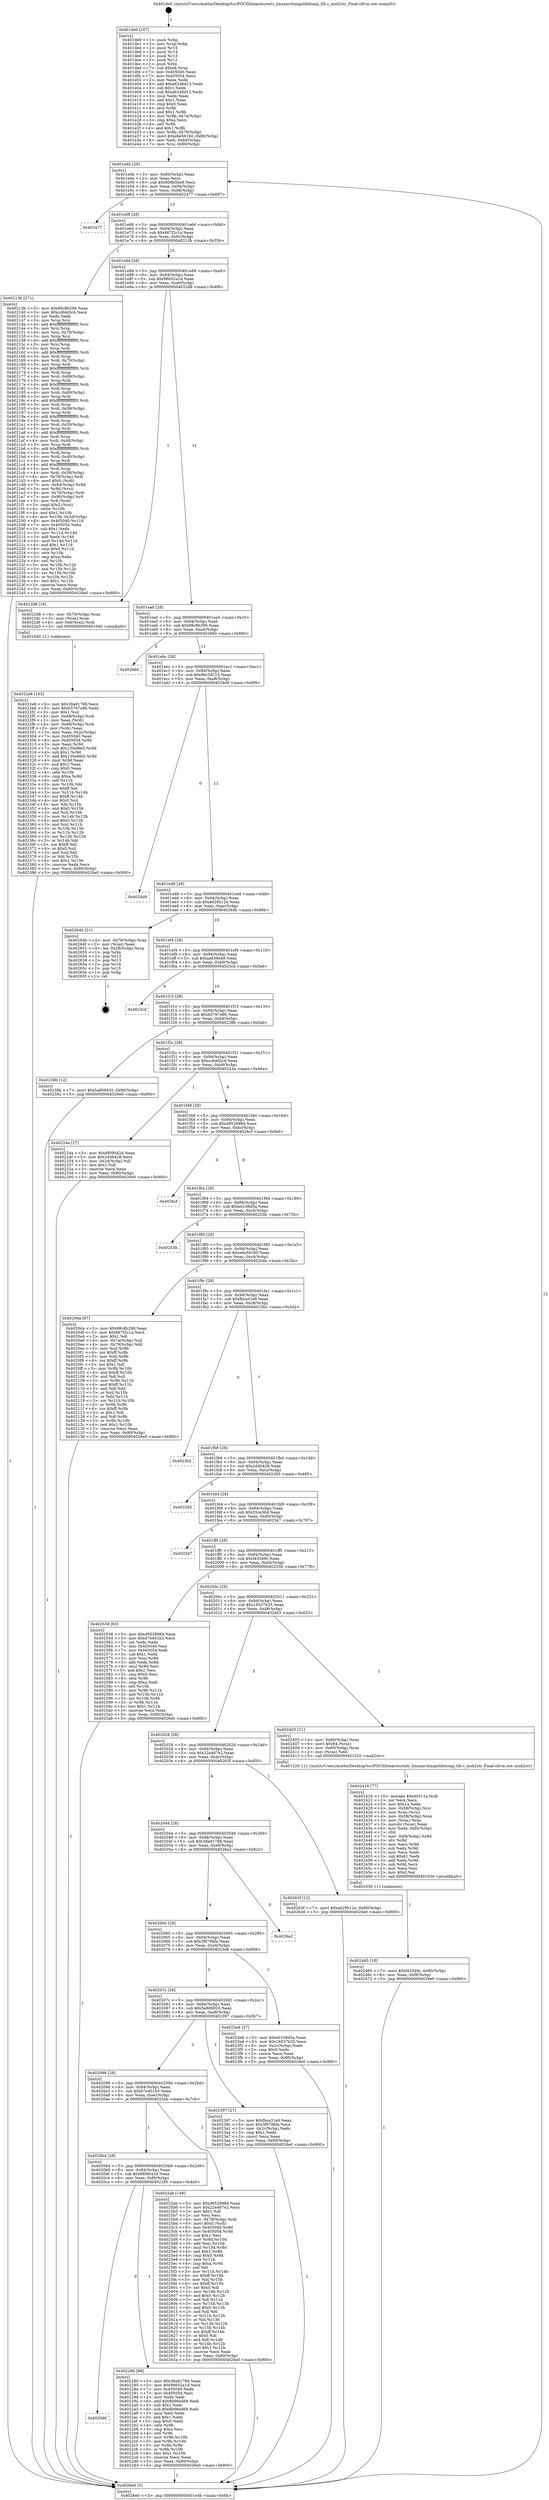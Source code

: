 digraph "0x401de0" {
  label = "0x401de0 (/mnt/c/Users/mathe/Desktop/tcc/POCII/binaries/extr_linuxarchmipslibdump_tlb.c_msk2str_Final-ollvm.out::main(0))"
  labelloc = "t"
  node[shape=record]

  Entry [label="",width=0.3,height=0.3,shape=circle,fillcolor=black,style=filled]
  "0x401e4b" [label="{
     0x401e4b [29]\l
     | [instrs]\l
     &nbsp;&nbsp;0x401e4b \<+3\>: mov -0x80(%rbp),%eax\l
     &nbsp;&nbsp;0x401e4e \<+2\>: mov %eax,%ecx\l
     &nbsp;&nbsp;0x401e50 \<+6\>: sub $0x808b5be9,%ecx\l
     &nbsp;&nbsp;0x401e56 \<+6\>: mov %eax,-0x94(%rbp)\l
     &nbsp;&nbsp;0x401e5c \<+6\>: mov %ecx,-0x98(%rbp)\l
     &nbsp;&nbsp;0x401e62 \<+6\>: je 0000000000402477 \<main+0x697\>\l
  }"]
  "0x402477" [label="{
     0x402477\l
  }", style=dashed]
  "0x401e68" [label="{
     0x401e68 [28]\l
     | [instrs]\l
     &nbsp;&nbsp;0x401e68 \<+5\>: jmp 0000000000401e6d \<main+0x8d\>\l
     &nbsp;&nbsp;0x401e6d \<+6\>: mov -0x94(%rbp),%eax\l
     &nbsp;&nbsp;0x401e73 \<+5\>: sub $0x867f2c1a,%eax\l
     &nbsp;&nbsp;0x401e78 \<+6\>: mov %eax,-0x9c(%rbp)\l
     &nbsp;&nbsp;0x401e7e \<+6\>: je 000000000040213b \<main+0x35b\>\l
  }"]
  Exit [label="",width=0.3,height=0.3,shape=circle,fillcolor=black,style=filled,peripheries=2]
  "0x40213b" [label="{
     0x40213b [271]\l
     | [instrs]\l
     &nbsp;&nbsp;0x40213b \<+5\>: mov $0x98c8b299,%eax\l
     &nbsp;&nbsp;0x402140 \<+5\>: mov $0xcc6dd5c4,%ecx\l
     &nbsp;&nbsp;0x402145 \<+2\>: xor %edx,%edx\l
     &nbsp;&nbsp;0x402147 \<+3\>: mov %rsp,%rsi\l
     &nbsp;&nbsp;0x40214a \<+4\>: add $0xfffffffffffffff0,%rsi\l
     &nbsp;&nbsp;0x40214e \<+3\>: mov %rsi,%rsp\l
     &nbsp;&nbsp;0x402151 \<+4\>: mov %rsi,-0x78(%rbp)\l
     &nbsp;&nbsp;0x402155 \<+3\>: mov %rsp,%rsi\l
     &nbsp;&nbsp;0x402158 \<+4\>: add $0xfffffffffffffff0,%rsi\l
     &nbsp;&nbsp;0x40215c \<+3\>: mov %rsi,%rsp\l
     &nbsp;&nbsp;0x40215f \<+3\>: mov %rsp,%rdi\l
     &nbsp;&nbsp;0x402162 \<+4\>: add $0xfffffffffffffff0,%rdi\l
     &nbsp;&nbsp;0x402166 \<+3\>: mov %rdi,%rsp\l
     &nbsp;&nbsp;0x402169 \<+4\>: mov %rdi,-0x70(%rbp)\l
     &nbsp;&nbsp;0x40216d \<+3\>: mov %rsp,%rdi\l
     &nbsp;&nbsp;0x402170 \<+4\>: add $0xfffffffffffffff0,%rdi\l
     &nbsp;&nbsp;0x402174 \<+3\>: mov %rdi,%rsp\l
     &nbsp;&nbsp;0x402177 \<+4\>: mov %rdi,-0x68(%rbp)\l
     &nbsp;&nbsp;0x40217b \<+3\>: mov %rsp,%rdi\l
     &nbsp;&nbsp;0x40217e \<+4\>: add $0xfffffffffffffff0,%rdi\l
     &nbsp;&nbsp;0x402182 \<+3\>: mov %rdi,%rsp\l
     &nbsp;&nbsp;0x402185 \<+4\>: mov %rdi,-0x60(%rbp)\l
     &nbsp;&nbsp;0x402189 \<+3\>: mov %rsp,%rdi\l
     &nbsp;&nbsp;0x40218c \<+4\>: add $0xfffffffffffffff0,%rdi\l
     &nbsp;&nbsp;0x402190 \<+3\>: mov %rdi,%rsp\l
     &nbsp;&nbsp;0x402193 \<+4\>: mov %rdi,-0x58(%rbp)\l
     &nbsp;&nbsp;0x402197 \<+3\>: mov %rsp,%rdi\l
     &nbsp;&nbsp;0x40219a \<+4\>: add $0xfffffffffffffff0,%rdi\l
     &nbsp;&nbsp;0x40219e \<+3\>: mov %rdi,%rsp\l
     &nbsp;&nbsp;0x4021a1 \<+4\>: mov %rdi,-0x50(%rbp)\l
     &nbsp;&nbsp;0x4021a5 \<+3\>: mov %rsp,%rdi\l
     &nbsp;&nbsp;0x4021a8 \<+4\>: add $0xfffffffffffffff0,%rdi\l
     &nbsp;&nbsp;0x4021ac \<+3\>: mov %rdi,%rsp\l
     &nbsp;&nbsp;0x4021af \<+4\>: mov %rdi,-0x48(%rbp)\l
     &nbsp;&nbsp;0x4021b3 \<+3\>: mov %rsp,%rdi\l
     &nbsp;&nbsp;0x4021b6 \<+4\>: add $0xfffffffffffffff0,%rdi\l
     &nbsp;&nbsp;0x4021ba \<+3\>: mov %rdi,%rsp\l
     &nbsp;&nbsp;0x4021bd \<+4\>: mov %rdi,-0x40(%rbp)\l
     &nbsp;&nbsp;0x4021c1 \<+3\>: mov %rsp,%rdi\l
     &nbsp;&nbsp;0x4021c4 \<+4\>: add $0xfffffffffffffff0,%rdi\l
     &nbsp;&nbsp;0x4021c8 \<+3\>: mov %rdi,%rsp\l
     &nbsp;&nbsp;0x4021cb \<+4\>: mov %rdi,-0x38(%rbp)\l
     &nbsp;&nbsp;0x4021cf \<+4\>: mov -0x78(%rbp),%rdi\l
     &nbsp;&nbsp;0x4021d3 \<+6\>: movl $0x0,(%rdi)\l
     &nbsp;&nbsp;0x4021d9 \<+7\>: mov -0x84(%rbp),%r8d\l
     &nbsp;&nbsp;0x4021e0 \<+3\>: mov %r8d,(%rsi)\l
     &nbsp;&nbsp;0x4021e3 \<+4\>: mov -0x70(%rbp),%rdi\l
     &nbsp;&nbsp;0x4021e7 \<+7\>: mov -0x90(%rbp),%r9\l
     &nbsp;&nbsp;0x4021ee \<+3\>: mov %r9,(%rdi)\l
     &nbsp;&nbsp;0x4021f1 \<+3\>: cmpl $0x2,(%rsi)\l
     &nbsp;&nbsp;0x4021f4 \<+4\>: setne %r10b\l
     &nbsp;&nbsp;0x4021f8 \<+4\>: and $0x1,%r10b\l
     &nbsp;&nbsp;0x4021fc \<+4\>: mov %r10b,-0x2d(%rbp)\l
     &nbsp;&nbsp;0x402200 \<+8\>: mov 0x405040,%r11d\l
     &nbsp;&nbsp;0x402208 \<+7\>: mov 0x405054,%ebx\l
     &nbsp;&nbsp;0x40220f \<+3\>: sub $0x1,%edx\l
     &nbsp;&nbsp;0x402212 \<+3\>: mov %r11d,%r14d\l
     &nbsp;&nbsp;0x402215 \<+3\>: add %edx,%r14d\l
     &nbsp;&nbsp;0x402218 \<+4\>: imul %r14d,%r11d\l
     &nbsp;&nbsp;0x40221c \<+4\>: and $0x1,%r11d\l
     &nbsp;&nbsp;0x402220 \<+4\>: cmp $0x0,%r11d\l
     &nbsp;&nbsp;0x402224 \<+4\>: sete %r10b\l
     &nbsp;&nbsp;0x402228 \<+3\>: cmp $0xa,%ebx\l
     &nbsp;&nbsp;0x40222b \<+4\>: setl %r15b\l
     &nbsp;&nbsp;0x40222f \<+3\>: mov %r10b,%r12b\l
     &nbsp;&nbsp;0x402232 \<+3\>: and %r15b,%r12b\l
     &nbsp;&nbsp;0x402235 \<+3\>: xor %r15b,%r10b\l
     &nbsp;&nbsp;0x402238 \<+3\>: or %r10b,%r12b\l
     &nbsp;&nbsp;0x40223b \<+4\>: test $0x1,%r12b\l
     &nbsp;&nbsp;0x40223f \<+3\>: cmovne %ecx,%eax\l
     &nbsp;&nbsp;0x402242 \<+3\>: mov %eax,-0x80(%rbp)\l
     &nbsp;&nbsp;0x402245 \<+5\>: jmp 00000000004026e0 \<main+0x900\>\l
  }"]
  "0x401e84" [label="{
     0x401e84 [28]\l
     | [instrs]\l
     &nbsp;&nbsp;0x401e84 \<+5\>: jmp 0000000000401e89 \<main+0xa9\>\l
     &nbsp;&nbsp;0x401e89 \<+6\>: mov -0x94(%rbp),%eax\l
     &nbsp;&nbsp;0x401e8f \<+5\>: sub $0x96652a1d,%eax\l
     &nbsp;&nbsp;0x401e94 \<+6\>: mov %eax,-0xa0(%rbp)\l
     &nbsp;&nbsp;0x401e9a \<+6\>: je 00000000004022d8 \<main+0x4f8\>\l
  }"]
  "0x402465" [label="{
     0x402465 [18]\l
     | [instrs]\l
     &nbsp;&nbsp;0x402465 \<+7\>: movl $0xf43349c,-0x80(%rbp)\l
     &nbsp;&nbsp;0x40246c \<+6\>: mov %eax,-0xf8(%rbp)\l
     &nbsp;&nbsp;0x402472 \<+5\>: jmp 00000000004026e0 \<main+0x900\>\l
  }"]
  "0x4022d8" [label="{
     0x4022d8 [16]\l
     | [instrs]\l
     &nbsp;&nbsp;0x4022d8 \<+4\>: mov -0x70(%rbp),%rax\l
     &nbsp;&nbsp;0x4022dc \<+3\>: mov (%rax),%rax\l
     &nbsp;&nbsp;0x4022df \<+4\>: mov 0x8(%rax),%rdi\l
     &nbsp;&nbsp;0x4022e3 \<+5\>: call 0000000000401040 \<atoi@plt\>\l
     | [calls]\l
     &nbsp;&nbsp;0x401040 \{1\} (unknown)\l
  }"]
  "0x401ea0" [label="{
     0x401ea0 [28]\l
     | [instrs]\l
     &nbsp;&nbsp;0x401ea0 \<+5\>: jmp 0000000000401ea5 \<main+0xc5\>\l
     &nbsp;&nbsp;0x401ea5 \<+6\>: mov -0x94(%rbp),%eax\l
     &nbsp;&nbsp;0x401eab \<+5\>: sub $0x98c8b299,%eax\l
     &nbsp;&nbsp;0x401eb0 \<+6\>: mov %eax,-0xa4(%rbp)\l
     &nbsp;&nbsp;0x401eb6 \<+6\>: je 0000000000402660 \<main+0x880\>\l
  }"]
  "0x402418" [label="{
     0x402418 [77]\l
     | [instrs]\l
     &nbsp;&nbsp;0x402418 \<+10\>: movabs $0x40311a,%rdi\l
     &nbsp;&nbsp;0x402422 \<+2\>: xor %ecx,%ecx\l
     &nbsp;&nbsp;0x402424 \<+5\>: mov $0x1a,%edx\l
     &nbsp;&nbsp;0x402429 \<+4\>: mov -0x58(%rbp),%rsi\l
     &nbsp;&nbsp;0x40242d \<+3\>: mov %rax,(%rsi)\l
     &nbsp;&nbsp;0x402430 \<+4\>: mov -0x58(%rbp),%rax\l
     &nbsp;&nbsp;0x402434 \<+3\>: mov (%rax),%rax\l
     &nbsp;&nbsp;0x402437 \<+3\>: movsbl (%rax),%eax\l
     &nbsp;&nbsp;0x40243a \<+6\>: mov %edx,-0xf4(%rbp)\l
     &nbsp;&nbsp;0x402440 \<+1\>: cltd\l
     &nbsp;&nbsp;0x402441 \<+7\>: mov -0xf4(%rbp),%r8d\l
     &nbsp;&nbsp;0x402448 \<+3\>: idiv %r8d\l
     &nbsp;&nbsp;0x40244b \<+3\>: mov %ecx,%r9d\l
     &nbsp;&nbsp;0x40244e \<+3\>: sub %edx,%r9d\l
     &nbsp;&nbsp;0x402451 \<+2\>: mov %ecx,%edx\l
     &nbsp;&nbsp;0x402453 \<+3\>: sub $0x61,%edx\l
     &nbsp;&nbsp;0x402456 \<+3\>: add %edx,%r9d\l
     &nbsp;&nbsp;0x402459 \<+3\>: sub %r9d,%ecx\l
     &nbsp;&nbsp;0x40245c \<+2\>: mov %ecx,%esi\l
     &nbsp;&nbsp;0x40245e \<+2\>: mov $0x0,%al\l
     &nbsp;&nbsp;0x402460 \<+5\>: call 0000000000401030 \<printf@plt\>\l
     | [calls]\l
     &nbsp;&nbsp;0x401030 \{1\} (unknown)\l
  }"]
  "0x402660" [label="{
     0x402660\l
  }", style=dashed]
  "0x401ebc" [label="{
     0x401ebc [28]\l
     | [instrs]\l
     &nbsp;&nbsp;0x401ebc \<+5\>: jmp 0000000000401ec1 \<main+0xe1\>\l
     &nbsp;&nbsp;0x401ec1 \<+6\>: mov -0x94(%rbp),%eax\l
     &nbsp;&nbsp;0x401ec7 \<+5\>: sub $0x9bc59215,%eax\l
     &nbsp;&nbsp;0x401ecc \<+6\>: mov %eax,-0xa8(%rbp)\l
     &nbsp;&nbsp;0x401ed2 \<+6\>: je 00000000004024d9 \<main+0x6f9\>\l
  }"]
  "0x4022e8" [label="{
     0x4022e8 [163]\l
     | [instrs]\l
     &nbsp;&nbsp;0x4022e8 \<+5\>: mov $0x38a91788,%ecx\l
     &nbsp;&nbsp;0x4022ed \<+5\>: mov $0xb5767e86,%edx\l
     &nbsp;&nbsp;0x4022f2 \<+3\>: mov $0x1,%sil\l
     &nbsp;&nbsp;0x4022f5 \<+4\>: mov -0x68(%rbp),%rdi\l
     &nbsp;&nbsp;0x4022f9 \<+2\>: mov %eax,(%rdi)\l
     &nbsp;&nbsp;0x4022fb \<+4\>: mov -0x68(%rbp),%rdi\l
     &nbsp;&nbsp;0x4022ff \<+2\>: mov (%rdi),%eax\l
     &nbsp;&nbsp;0x402301 \<+3\>: mov %eax,-0x2c(%rbp)\l
     &nbsp;&nbsp;0x402304 \<+7\>: mov 0x405040,%eax\l
     &nbsp;&nbsp;0x40230b \<+8\>: mov 0x405054,%r8d\l
     &nbsp;&nbsp;0x402313 \<+3\>: mov %eax,%r9d\l
     &nbsp;&nbsp;0x402316 \<+7\>: sub $0x130e9fe5,%r9d\l
     &nbsp;&nbsp;0x40231d \<+4\>: sub $0x1,%r9d\l
     &nbsp;&nbsp;0x402321 \<+7\>: add $0x130e9fe5,%r9d\l
     &nbsp;&nbsp;0x402328 \<+4\>: imul %r9d,%eax\l
     &nbsp;&nbsp;0x40232c \<+3\>: and $0x1,%eax\l
     &nbsp;&nbsp;0x40232f \<+3\>: cmp $0x0,%eax\l
     &nbsp;&nbsp;0x402332 \<+4\>: sete %r10b\l
     &nbsp;&nbsp;0x402336 \<+4\>: cmp $0xa,%r8d\l
     &nbsp;&nbsp;0x40233a \<+4\>: setl %r11b\l
     &nbsp;&nbsp;0x40233e \<+3\>: mov %r10b,%bl\l
     &nbsp;&nbsp;0x402341 \<+3\>: xor $0xff,%bl\l
     &nbsp;&nbsp;0x402344 \<+3\>: mov %r11b,%r14b\l
     &nbsp;&nbsp;0x402347 \<+4\>: xor $0xff,%r14b\l
     &nbsp;&nbsp;0x40234b \<+4\>: xor $0x0,%sil\l
     &nbsp;&nbsp;0x40234f \<+3\>: mov %bl,%r15b\l
     &nbsp;&nbsp;0x402352 \<+4\>: and $0x0,%r15b\l
     &nbsp;&nbsp;0x402356 \<+3\>: and %sil,%r10b\l
     &nbsp;&nbsp;0x402359 \<+3\>: mov %r14b,%r12b\l
     &nbsp;&nbsp;0x40235c \<+4\>: and $0x0,%r12b\l
     &nbsp;&nbsp;0x402360 \<+3\>: and %sil,%r11b\l
     &nbsp;&nbsp;0x402363 \<+3\>: or %r10b,%r15b\l
     &nbsp;&nbsp;0x402366 \<+3\>: or %r11b,%r12b\l
     &nbsp;&nbsp;0x402369 \<+3\>: xor %r12b,%r15b\l
     &nbsp;&nbsp;0x40236c \<+3\>: or %r14b,%bl\l
     &nbsp;&nbsp;0x40236f \<+3\>: xor $0xff,%bl\l
     &nbsp;&nbsp;0x402372 \<+4\>: or $0x0,%sil\l
     &nbsp;&nbsp;0x402376 \<+3\>: and %sil,%bl\l
     &nbsp;&nbsp;0x402379 \<+3\>: or %bl,%r15b\l
     &nbsp;&nbsp;0x40237c \<+4\>: test $0x1,%r15b\l
     &nbsp;&nbsp;0x402380 \<+3\>: cmovne %edx,%ecx\l
     &nbsp;&nbsp;0x402383 \<+3\>: mov %ecx,-0x80(%rbp)\l
     &nbsp;&nbsp;0x402386 \<+5\>: jmp 00000000004026e0 \<main+0x900\>\l
  }"]
  "0x4024d9" [label="{
     0x4024d9\l
  }", style=dashed]
  "0x401ed8" [label="{
     0x401ed8 [28]\l
     | [instrs]\l
     &nbsp;&nbsp;0x401ed8 \<+5\>: jmp 0000000000401edd \<main+0xfd\>\l
     &nbsp;&nbsp;0x401edd \<+6\>: mov -0x94(%rbp),%eax\l
     &nbsp;&nbsp;0x401ee3 \<+5\>: sub $0xa629b12e,%eax\l
     &nbsp;&nbsp;0x401ee8 \<+6\>: mov %eax,-0xac(%rbp)\l
     &nbsp;&nbsp;0x401eee \<+6\>: je 000000000040264b \<main+0x86b\>\l
  }"]
  "0x4020d0" [label="{
     0x4020d0\l
  }", style=dashed]
  "0x40264b" [label="{
     0x40264b [21]\l
     | [instrs]\l
     &nbsp;&nbsp;0x40264b \<+4\>: mov -0x78(%rbp),%rax\l
     &nbsp;&nbsp;0x40264f \<+2\>: mov (%rax),%eax\l
     &nbsp;&nbsp;0x402651 \<+4\>: lea -0x28(%rbp),%rsp\l
     &nbsp;&nbsp;0x402655 \<+1\>: pop %rbx\l
     &nbsp;&nbsp;0x402656 \<+2\>: pop %r12\l
     &nbsp;&nbsp;0x402658 \<+2\>: pop %r13\l
     &nbsp;&nbsp;0x40265a \<+2\>: pop %r14\l
     &nbsp;&nbsp;0x40265c \<+2\>: pop %r15\l
     &nbsp;&nbsp;0x40265e \<+1\>: pop %rbp\l
     &nbsp;&nbsp;0x40265f \<+1\>: ret\l
  }"]
  "0x401ef4" [label="{
     0x401ef4 [28]\l
     | [instrs]\l
     &nbsp;&nbsp;0x401ef4 \<+5\>: jmp 0000000000401ef9 \<main+0x119\>\l
     &nbsp;&nbsp;0x401ef9 \<+6\>: mov -0x94(%rbp),%eax\l
     &nbsp;&nbsp;0x401eff \<+5\>: sub $0xae838eb8,%eax\l
     &nbsp;&nbsp;0x401f04 \<+6\>: mov %eax,-0xb0(%rbp)\l
     &nbsp;&nbsp;0x401f0a \<+6\>: je 00000000004023cd \<main+0x5ed\>\l
  }"]
  "0x402280" [label="{
     0x402280 [88]\l
     | [instrs]\l
     &nbsp;&nbsp;0x402280 \<+5\>: mov $0x38a91788,%eax\l
     &nbsp;&nbsp;0x402285 \<+5\>: mov $0x96652a1d,%ecx\l
     &nbsp;&nbsp;0x40228a \<+7\>: mov 0x405040,%edx\l
     &nbsp;&nbsp;0x402291 \<+7\>: mov 0x405054,%esi\l
     &nbsp;&nbsp;0x402298 \<+2\>: mov %edx,%edi\l
     &nbsp;&nbsp;0x40229a \<+6\>: add $0x8b96ed68,%edi\l
     &nbsp;&nbsp;0x4022a0 \<+3\>: sub $0x1,%edi\l
     &nbsp;&nbsp;0x4022a3 \<+6\>: sub $0x8b96ed68,%edi\l
     &nbsp;&nbsp;0x4022a9 \<+3\>: imul %edi,%edx\l
     &nbsp;&nbsp;0x4022ac \<+3\>: and $0x1,%edx\l
     &nbsp;&nbsp;0x4022af \<+3\>: cmp $0x0,%edx\l
     &nbsp;&nbsp;0x4022b2 \<+4\>: sete %r8b\l
     &nbsp;&nbsp;0x4022b6 \<+3\>: cmp $0xa,%esi\l
     &nbsp;&nbsp;0x4022b9 \<+4\>: setl %r9b\l
     &nbsp;&nbsp;0x4022bd \<+3\>: mov %r8b,%r10b\l
     &nbsp;&nbsp;0x4022c0 \<+3\>: and %r9b,%r10b\l
     &nbsp;&nbsp;0x4022c3 \<+3\>: xor %r9b,%r8b\l
     &nbsp;&nbsp;0x4022c6 \<+3\>: or %r8b,%r10b\l
     &nbsp;&nbsp;0x4022c9 \<+4\>: test $0x1,%r10b\l
     &nbsp;&nbsp;0x4022cd \<+3\>: cmovne %ecx,%eax\l
     &nbsp;&nbsp;0x4022d0 \<+3\>: mov %eax,-0x80(%rbp)\l
     &nbsp;&nbsp;0x4022d3 \<+5\>: jmp 00000000004026e0 \<main+0x900\>\l
  }"]
  "0x4023cd" [label="{
     0x4023cd\l
  }", style=dashed]
  "0x401f10" [label="{
     0x401f10 [28]\l
     | [instrs]\l
     &nbsp;&nbsp;0x401f10 \<+5\>: jmp 0000000000401f15 \<main+0x135\>\l
     &nbsp;&nbsp;0x401f15 \<+6\>: mov -0x94(%rbp),%eax\l
     &nbsp;&nbsp;0x401f1b \<+5\>: sub $0xb5767e86,%eax\l
     &nbsp;&nbsp;0x401f20 \<+6\>: mov %eax,-0xb4(%rbp)\l
     &nbsp;&nbsp;0x401f26 \<+6\>: je 000000000040238b \<main+0x5ab\>\l
  }"]
  "0x4020b4" [label="{
     0x4020b4 [28]\l
     | [instrs]\l
     &nbsp;&nbsp;0x4020b4 \<+5\>: jmp 00000000004020b9 \<main+0x2d9\>\l
     &nbsp;&nbsp;0x4020b9 \<+6\>: mov -0x94(%rbp),%eax\l
     &nbsp;&nbsp;0x4020bf \<+5\>: sub $0x6f09042d,%eax\l
     &nbsp;&nbsp;0x4020c4 \<+6\>: mov %eax,-0xf0(%rbp)\l
     &nbsp;&nbsp;0x4020ca \<+6\>: je 0000000000402280 \<main+0x4a0\>\l
  }"]
  "0x40238b" [label="{
     0x40238b [12]\l
     | [instrs]\l
     &nbsp;&nbsp;0x40238b \<+7\>: movl $0x5a806920,-0x80(%rbp)\l
     &nbsp;&nbsp;0x402392 \<+5\>: jmp 00000000004026e0 \<main+0x900\>\l
  }"]
  "0x401f2c" [label="{
     0x401f2c [28]\l
     | [instrs]\l
     &nbsp;&nbsp;0x401f2c \<+5\>: jmp 0000000000401f31 \<main+0x151\>\l
     &nbsp;&nbsp;0x401f31 \<+6\>: mov -0x94(%rbp),%eax\l
     &nbsp;&nbsp;0x401f37 \<+5\>: sub $0xcc6dd5c4,%eax\l
     &nbsp;&nbsp;0x401f3c \<+6\>: mov %eax,-0xb8(%rbp)\l
     &nbsp;&nbsp;0x401f42 \<+6\>: je 000000000040224a \<main+0x46a\>\l
  }"]
  "0x4025ab" [label="{
     0x4025ab [148]\l
     | [instrs]\l
     &nbsp;&nbsp;0x4025ab \<+5\>: mov $0xd9528984,%eax\l
     &nbsp;&nbsp;0x4025b0 \<+5\>: mov $0x22a467e2,%ecx\l
     &nbsp;&nbsp;0x4025b5 \<+2\>: mov $0x1,%dl\l
     &nbsp;&nbsp;0x4025b7 \<+2\>: xor %esi,%esi\l
     &nbsp;&nbsp;0x4025b9 \<+4\>: mov -0x78(%rbp),%rdi\l
     &nbsp;&nbsp;0x4025bd \<+6\>: movl $0x0,(%rdi)\l
     &nbsp;&nbsp;0x4025c3 \<+8\>: mov 0x405040,%r8d\l
     &nbsp;&nbsp;0x4025cb \<+8\>: mov 0x405054,%r9d\l
     &nbsp;&nbsp;0x4025d3 \<+3\>: sub $0x1,%esi\l
     &nbsp;&nbsp;0x4025d6 \<+3\>: mov %r8d,%r10d\l
     &nbsp;&nbsp;0x4025d9 \<+3\>: add %esi,%r10d\l
     &nbsp;&nbsp;0x4025dc \<+4\>: imul %r10d,%r8d\l
     &nbsp;&nbsp;0x4025e0 \<+4\>: and $0x1,%r8d\l
     &nbsp;&nbsp;0x4025e4 \<+4\>: cmp $0x0,%r8d\l
     &nbsp;&nbsp;0x4025e8 \<+4\>: sete %r11b\l
     &nbsp;&nbsp;0x4025ec \<+4\>: cmp $0xa,%r9d\l
     &nbsp;&nbsp;0x4025f0 \<+3\>: setl %bl\l
     &nbsp;&nbsp;0x4025f3 \<+3\>: mov %r11b,%r14b\l
     &nbsp;&nbsp;0x4025f6 \<+4\>: xor $0xff,%r14b\l
     &nbsp;&nbsp;0x4025fa \<+3\>: mov %bl,%r15b\l
     &nbsp;&nbsp;0x4025fd \<+4\>: xor $0xff,%r15b\l
     &nbsp;&nbsp;0x402601 \<+3\>: xor $0x0,%dl\l
     &nbsp;&nbsp;0x402604 \<+3\>: mov %r14b,%r12b\l
     &nbsp;&nbsp;0x402607 \<+4\>: and $0x0,%r12b\l
     &nbsp;&nbsp;0x40260b \<+3\>: and %dl,%r11b\l
     &nbsp;&nbsp;0x40260e \<+3\>: mov %r15b,%r13b\l
     &nbsp;&nbsp;0x402611 \<+4\>: and $0x0,%r13b\l
     &nbsp;&nbsp;0x402615 \<+2\>: and %dl,%bl\l
     &nbsp;&nbsp;0x402617 \<+3\>: or %r11b,%r12b\l
     &nbsp;&nbsp;0x40261a \<+3\>: or %bl,%r13b\l
     &nbsp;&nbsp;0x40261d \<+3\>: xor %r13b,%r12b\l
     &nbsp;&nbsp;0x402620 \<+3\>: or %r15b,%r14b\l
     &nbsp;&nbsp;0x402623 \<+4\>: xor $0xff,%r14b\l
     &nbsp;&nbsp;0x402627 \<+3\>: or $0x0,%dl\l
     &nbsp;&nbsp;0x40262a \<+3\>: and %dl,%r14b\l
     &nbsp;&nbsp;0x40262d \<+3\>: or %r14b,%r12b\l
     &nbsp;&nbsp;0x402630 \<+4\>: test $0x1,%r12b\l
     &nbsp;&nbsp;0x402634 \<+3\>: cmovne %ecx,%eax\l
     &nbsp;&nbsp;0x402637 \<+3\>: mov %eax,-0x80(%rbp)\l
     &nbsp;&nbsp;0x40263a \<+5\>: jmp 00000000004026e0 \<main+0x900\>\l
  }"]
  "0x40224a" [label="{
     0x40224a [27]\l
     | [instrs]\l
     &nbsp;&nbsp;0x40224a \<+5\>: mov $0x6f09042d,%eax\l
     &nbsp;&nbsp;0x40224f \<+5\>: mov $0x2d4b428,%ecx\l
     &nbsp;&nbsp;0x402254 \<+3\>: mov -0x2d(%rbp),%dl\l
     &nbsp;&nbsp;0x402257 \<+3\>: test $0x1,%dl\l
     &nbsp;&nbsp;0x40225a \<+3\>: cmovne %ecx,%eax\l
     &nbsp;&nbsp;0x40225d \<+3\>: mov %eax,-0x80(%rbp)\l
     &nbsp;&nbsp;0x402260 \<+5\>: jmp 00000000004026e0 \<main+0x900\>\l
  }"]
  "0x401f48" [label="{
     0x401f48 [28]\l
     | [instrs]\l
     &nbsp;&nbsp;0x401f48 \<+5\>: jmp 0000000000401f4d \<main+0x16d\>\l
     &nbsp;&nbsp;0x401f4d \<+6\>: mov -0x94(%rbp),%eax\l
     &nbsp;&nbsp;0x401f53 \<+5\>: sub $0xd9528984,%eax\l
     &nbsp;&nbsp;0x401f58 \<+6\>: mov %eax,-0xbc(%rbp)\l
     &nbsp;&nbsp;0x401f5e \<+6\>: je 00000000004026cf \<main+0x8ef\>\l
  }"]
  "0x402098" [label="{
     0x402098 [28]\l
     | [instrs]\l
     &nbsp;&nbsp;0x402098 \<+5\>: jmp 000000000040209d \<main+0x2bd\>\l
     &nbsp;&nbsp;0x40209d \<+6\>: mov -0x94(%rbp),%eax\l
     &nbsp;&nbsp;0x4020a3 \<+5\>: sub $0x67e401b3,%eax\l
     &nbsp;&nbsp;0x4020a8 \<+6\>: mov %eax,-0xec(%rbp)\l
     &nbsp;&nbsp;0x4020ae \<+6\>: je 00000000004025ab \<main+0x7cb\>\l
  }"]
  "0x4026cf" [label="{
     0x4026cf\l
  }", style=dashed]
  "0x401f64" [label="{
     0x401f64 [28]\l
     | [instrs]\l
     &nbsp;&nbsp;0x401f64 \<+5\>: jmp 0000000000401f69 \<main+0x189\>\l
     &nbsp;&nbsp;0x401f69 \<+6\>: mov -0x94(%rbp),%eax\l
     &nbsp;&nbsp;0x401f6f \<+5\>: sub $0xe0108d5a,%eax\l
     &nbsp;&nbsp;0x401f74 \<+6\>: mov %eax,-0xc0(%rbp)\l
     &nbsp;&nbsp;0x401f7a \<+6\>: je 000000000040253b \<main+0x75b\>\l
  }"]
  "0x402397" [label="{
     0x402397 [27]\l
     | [instrs]\l
     &nbsp;&nbsp;0x402397 \<+5\>: mov $0xfbca31e9,%eax\l
     &nbsp;&nbsp;0x40239c \<+5\>: mov $0x3f979bfa,%ecx\l
     &nbsp;&nbsp;0x4023a1 \<+3\>: mov -0x2c(%rbp),%edx\l
     &nbsp;&nbsp;0x4023a4 \<+3\>: cmp $0x1,%edx\l
     &nbsp;&nbsp;0x4023a7 \<+3\>: cmovl %ecx,%eax\l
     &nbsp;&nbsp;0x4023aa \<+3\>: mov %eax,-0x80(%rbp)\l
     &nbsp;&nbsp;0x4023ad \<+5\>: jmp 00000000004026e0 \<main+0x900\>\l
  }"]
  "0x40253b" [label="{
     0x40253b\l
  }", style=dashed]
  "0x401f80" [label="{
     0x401f80 [28]\l
     | [instrs]\l
     &nbsp;&nbsp;0x401f80 \<+5\>: jmp 0000000000401f85 \<main+0x1a5\>\l
     &nbsp;&nbsp;0x401f85 \<+6\>: mov -0x94(%rbp),%eax\l
     &nbsp;&nbsp;0x401f8b \<+5\>: sub $0xe6e59160,%eax\l
     &nbsp;&nbsp;0x401f90 \<+6\>: mov %eax,-0xc4(%rbp)\l
     &nbsp;&nbsp;0x401f96 \<+6\>: je 00000000004020da \<main+0x2fa\>\l
  }"]
  "0x40207c" [label="{
     0x40207c [28]\l
     | [instrs]\l
     &nbsp;&nbsp;0x40207c \<+5\>: jmp 0000000000402081 \<main+0x2a1\>\l
     &nbsp;&nbsp;0x402081 \<+6\>: mov -0x94(%rbp),%eax\l
     &nbsp;&nbsp;0x402087 \<+5\>: sub $0x5a806920,%eax\l
     &nbsp;&nbsp;0x40208c \<+6\>: mov %eax,-0xe8(%rbp)\l
     &nbsp;&nbsp;0x402092 \<+6\>: je 0000000000402397 \<main+0x5b7\>\l
  }"]
  "0x4020da" [label="{
     0x4020da [97]\l
     | [instrs]\l
     &nbsp;&nbsp;0x4020da \<+5\>: mov $0x98c8b299,%eax\l
     &nbsp;&nbsp;0x4020df \<+5\>: mov $0x867f2c1a,%ecx\l
     &nbsp;&nbsp;0x4020e4 \<+2\>: mov $0x1,%dl\l
     &nbsp;&nbsp;0x4020e6 \<+4\>: mov -0x7a(%rbp),%sil\l
     &nbsp;&nbsp;0x4020ea \<+4\>: mov -0x79(%rbp),%dil\l
     &nbsp;&nbsp;0x4020ee \<+3\>: mov %sil,%r8b\l
     &nbsp;&nbsp;0x4020f1 \<+4\>: xor $0xff,%r8b\l
     &nbsp;&nbsp;0x4020f5 \<+3\>: mov %dil,%r9b\l
     &nbsp;&nbsp;0x4020f8 \<+4\>: xor $0xff,%r9b\l
     &nbsp;&nbsp;0x4020fc \<+3\>: xor $0x1,%dl\l
     &nbsp;&nbsp;0x4020ff \<+3\>: mov %r8b,%r10b\l
     &nbsp;&nbsp;0x402102 \<+4\>: and $0xff,%r10b\l
     &nbsp;&nbsp;0x402106 \<+3\>: and %dl,%sil\l
     &nbsp;&nbsp;0x402109 \<+3\>: mov %r9b,%r11b\l
     &nbsp;&nbsp;0x40210c \<+4\>: and $0xff,%r11b\l
     &nbsp;&nbsp;0x402110 \<+3\>: and %dl,%dil\l
     &nbsp;&nbsp;0x402113 \<+3\>: or %sil,%r10b\l
     &nbsp;&nbsp;0x402116 \<+3\>: or %dil,%r11b\l
     &nbsp;&nbsp;0x402119 \<+3\>: xor %r11b,%r10b\l
     &nbsp;&nbsp;0x40211c \<+3\>: or %r9b,%r8b\l
     &nbsp;&nbsp;0x40211f \<+4\>: xor $0xff,%r8b\l
     &nbsp;&nbsp;0x402123 \<+3\>: or $0x1,%dl\l
     &nbsp;&nbsp;0x402126 \<+3\>: and %dl,%r8b\l
     &nbsp;&nbsp;0x402129 \<+3\>: or %r8b,%r10b\l
     &nbsp;&nbsp;0x40212c \<+4\>: test $0x1,%r10b\l
     &nbsp;&nbsp;0x402130 \<+3\>: cmovne %ecx,%eax\l
     &nbsp;&nbsp;0x402133 \<+3\>: mov %eax,-0x80(%rbp)\l
     &nbsp;&nbsp;0x402136 \<+5\>: jmp 00000000004026e0 \<main+0x900\>\l
  }"]
  "0x401f9c" [label="{
     0x401f9c [28]\l
     | [instrs]\l
     &nbsp;&nbsp;0x401f9c \<+5\>: jmp 0000000000401fa1 \<main+0x1c1\>\l
     &nbsp;&nbsp;0x401fa1 \<+6\>: mov -0x94(%rbp),%eax\l
     &nbsp;&nbsp;0x401fa7 \<+5\>: sub $0xfbca31e9,%eax\l
     &nbsp;&nbsp;0x401fac \<+6\>: mov %eax,-0xc8(%rbp)\l
     &nbsp;&nbsp;0x401fb2 \<+6\>: je 00000000004023b2 \<main+0x5d2\>\l
  }"]
  "0x4026e0" [label="{
     0x4026e0 [5]\l
     | [instrs]\l
     &nbsp;&nbsp;0x4026e0 \<+5\>: jmp 0000000000401e4b \<main+0x6b\>\l
  }"]
  "0x401de0" [label="{
     0x401de0 [107]\l
     | [instrs]\l
     &nbsp;&nbsp;0x401de0 \<+1\>: push %rbp\l
     &nbsp;&nbsp;0x401de1 \<+3\>: mov %rsp,%rbp\l
     &nbsp;&nbsp;0x401de4 \<+2\>: push %r15\l
     &nbsp;&nbsp;0x401de6 \<+2\>: push %r14\l
     &nbsp;&nbsp;0x401de8 \<+2\>: push %r13\l
     &nbsp;&nbsp;0x401dea \<+2\>: push %r12\l
     &nbsp;&nbsp;0x401dec \<+1\>: push %rbx\l
     &nbsp;&nbsp;0x401ded \<+7\>: sub $0xe8,%rsp\l
     &nbsp;&nbsp;0x401df4 \<+7\>: mov 0x405040,%eax\l
     &nbsp;&nbsp;0x401dfb \<+7\>: mov 0x405054,%ecx\l
     &nbsp;&nbsp;0x401e02 \<+2\>: mov %eax,%edx\l
     &nbsp;&nbsp;0x401e04 \<+6\>: add $0xa6246d13,%edx\l
     &nbsp;&nbsp;0x401e0a \<+3\>: sub $0x1,%edx\l
     &nbsp;&nbsp;0x401e0d \<+6\>: sub $0xa6246d13,%edx\l
     &nbsp;&nbsp;0x401e13 \<+3\>: imul %edx,%eax\l
     &nbsp;&nbsp;0x401e16 \<+3\>: and $0x1,%eax\l
     &nbsp;&nbsp;0x401e19 \<+3\>: cmp $0x0,%eax\l
     &nbsp;&nbsp;0x401e1c \<+4\>: sete %r8b\l
     &nbsp;&nbsp;0x401e20 \<+4\>: and $0x1,%r8b\l
     &nbsp;&nbsp;0x401e24 \<+4\>: mov %r8b,-0x7a(%rbp)\l
     &nbsp;&nbsp;0x401e28 \<+3\>: cmp $0xa,%ecx\l
     &nbsp;&nbsp;0x401e2b \<+4\>: setl %r8b\l
     &nbsp;&nbsp;0x401e2f \<+4\>: and $0x1,%r8b\l
     &nbsp;&nbsp;0x401e33 \<+4\>: mov %r8b,-0x79(%rbp)\l
     &nbsp;&nbsp;0x401e37 \<+7\>: movl $0xe6e59160,-0x80(%rbp)\l
     &nbsp;&nbsp;0x401e3e \<+6\>: mov %edi,-0x84(%rbp)\l
     &nbsp;&nbsp;0x401e44 \<+7\>: mov %rsi,-0x90(%rbp)\l
  }"]
  "0x4023e8" [label="{
     0x4023e8 [27]\l
     | [instrs]\l
     &nbsp;&nbsp;0x4023e8 \<+5\>: mov $0xe0108d5a,%eax\l
     &nbsp;&nbsp;0x4023ed \<+5\>: mov $0x16537b35,%ecx\l
     &nbsp;&nbsp;0x4023f2 \<+3\>: mov -0x2c(%rbp),%edx\l
     &nbsp;&nbsp;0x4023f5 \<+3\>: cmp $0x0,%edx\l
     &nbsp;&nbsp;0x4023f8 \<+3\>: cmove %ecx,%eax\l
     &nbsp;&nbsp;0x4023fb \<+3\>: mov %eax,-0x80(%rbp)\l
     &nbsp;&nbsp;0x4023fe \<+5\>: jmp 00000000004026e0 \<main+0x900\>\l
  }"]
  "0x402060" [label="{
     0x402060 [28]\l
     | [instrs]\l
     &nbsp;&nbsp;0x402060 \<+5\>: jmp 0000000000402065 \<main+0x285\>\l
     &nbsp;&nbsp;0x402065 \<+6\>: mov -0x94(%rbp),%eax\l
     &nbsp;&nbsp;0x40206b \<+5\>: sub $0x3f979bfa,%eax\l
     &nbsp;&nbsp;0x402070 \<+6\>: mov %eax,-0xe4(%rbp)\l
     &nbsp;&nbsp;0x402076 \<+6\>: je 00000000004023e8 \<main+0x608\>\l
  }"]
  "0x4023b2" [label="{
     0x4023b2\l
  }", style=dashed]
  "0x401fb8" [label="{
     0x401fb8 [28]\l
     | [instrs]\l
     &nbsp;&nbsp;0x401fb8 \<+5\>: jmp 0000000000401fbd \<main+0x1dd\>\l
     &nbsp;&nbsp;0x401fbd \<+6\>: mov -0x94(%rbp),%eax\l
     &nbsp;&nbsp;0x401fc3 \<+5\>: sub $0x2d4b428,%eax\l
     &nbsp;&nbsp;0x401fc8 \<+6\>: mov %eax,-0xcc(%rbp)\l
     &nbsp;&nbsp;0x401fce \<+6\>: je 0000000000402265 \<main+0x485\>\l
  }"]
  "0x4026a2" [label="{
     0x4026a2\l
  }", style=dashed]
  "0x402265" [label="{
     0x402265\l
  }", style=dashed]
  "0x401fd4" [label="{
     0x401fd4 [28]\l
     | [instrs]\l
     &nbsp;&nbsp;0x401fd4 \<+5\>: jmp 0000000000401fd9 \<main+0x1f9\>\l
     &nbsp;&nbsp;0x401fd9 \<+6\>: mov -0x94(%rbp),%eax\l
     &nbsp;&nbsp;0x401fdf \<+5\>: sub $0x55ce30d,%eax\l
     &nbsp;&nbsp;0x401fe4 \<+6\>: mov %eax,-0xd0(%rbp)\l
     &nbsp;&nbsp;0x401fea \<+6\>: je 0000000000402547 \<main+0x767\>\l
  }"]
  "0x402044" [label="{
     0x402044 [28]\l
     | [instrs]\l
     &nbsp;&nbsp;0x402044 \<+5\>: jmp 0000000000402049 \<main+0x269\>\l
     &nbsp;&nbsp;0x402049 \<+6\>: mov -0x94(%rbp),%eax\l
     &nbsp;&nbsp;0x40204f \<+5\>: sub $0x38a91788,%eax\l
     &nbsp;&nbsp;0x402054 \<+6\>: mov %eax,-0xe0(%rbp)\l
     &nbsp;&nbsp;0x40205a \<+6\>: je 00000000004026a2 \<main+0x8c2\>\l
  }"]
  "0x402547" [label="{
     0x402547\l
  }", style=dashed]
  "0x401ff0" [label="{
     0x401ff0 [28]\l
     | [instrs]\l
     &nbsp;&nbsp;0x401ff0 \<+5\>: jmp 0000000000401ff5 \<main+0x215\>\l
     &nbsp;&nbsp;0x401ff5 \<+6\>: mov -0x94(%rbp),%eax\l
     &nbsp;&nbsp;0x401ffb \<+5\>: sub $0xf43349c,%eax\l
     &nbsp;&nbsp;0x402000 \<+6\>: mov %eax,-0xd4(%rbp)\l
     &nbsp;&nbsp;0x402006 \<+6\>: je 0000000000402558 \<main+0x778\>\l
  }"]
  "0x40263f" [label="{
     0x40263f [12]\l
     | [instrs]\l
     &nbsp;&nbsp;0x40263f \<+7\>: movl $0xa629b12e,-0x80(%rbp)\l
     &nbsp;&nbsp;0x402646 \<+5\>: jmp 00000000004026e0 \<main+0x900\>\l
  }"]
  "0x402558" [label="{
     0x402558 [83]\l
     | [instrs]\l
     &nbsp;&nbsp;0x402558 \<+5\>: mov $0xd9528984,%eax\l
     &nbsp;&nbsp;0x40255d \<+5\>: mov $0x67e401b3,%ecx\l
     &nbsp;&nbsp;0x402562 \<+2\>: xor %edx,%edx\l
     &nbsp;&nbsp;0x402564 \<+7\>: mov 0x405040,%esi\l
     &nbsp;&nbsp;0x40256b \<+7\>: mov 0x405054,%edi\l
     &nbsp;&nbsp;0x402572 \<+3\>: sub $0x1,%edx\l
     &nbsp;&nbsp;0x402575 \<+3\>: mov %esi,%r8d\l
     &nbsp;&nbsp;0x402578 \<+3\>: add %edx,%r8d\l
     &nbsp;&nbsp;0x40257b \<+4\>: imul %r8d,%esi\l
     &nbsp;&nbsp;0x40257f \<+3\>: and $0x1,%esi\l
     &nbsp;&nbsp;0x402582 \<+3\>: cmp $0x0,%esi\l
     &nbsp;&nbsp;0x402585 \<+4\>: sete %r9b\l
     &nbsp;&nbsp;0x402589 \<+3\>: cmp $0xa,%edi\l
     &nbsp;&nbsp;0x40258c \<+4\>: setl %r10b\l
     &nbsp;&nbsp;0x402590 \<+3\>: mov %r9b,%r11b\l
     &nbsp;&nbsp;0x402593 \<+3\>: and %r10b,%r11b\l
     &nbsp;&nbsp;0x402596 \<+3\>: xor %r10b,%r9b\l
     &nbsp;&nbsp;0x402599 \<+3\>: or %r9b,%r11b\l
     &nbsp;&nbsp;0x40259c \<+4\>: test $0x1,%r11b\l
     &nbsp;&nbsp;0x4025a0 \<+3\>: cmovne %ecx,%eax\l
     &nbsp;&nbsp;0x4025a3 \<+3\>: mov %eax,-0x80(%rbp)\l
     &nbsp;&nbsp;0x4025a6 \<+5\>: jmp 00000000004026e0 \<main+0x900\>\l
  }"]
  "0x40200c" [label="{
     0x40200c [28]\l
     | [instrs]\l
     &nbsp;&nbsp;0x40200c \<+5\>: jmp 0000000000402011 \<main+0x231\>\l
     &nbsp;&nbsp;0x402011 \<+6\>: mov -0x94(%rbp),%eax\l
     &nbsp;&nbsp;0x402017 \<+5\>: sub $0x16537b35,%eax\l
     &nbsp;&nbsp;0x40201c \<+6\>: mov %eax,-0xd8(%rbp)\l
     &nbsp;&nbsp;0x402022 \<+6\>: je 0000000000402403 \<main+0x623\>\l
  }"]
  "0x402028" [label="{
     0x402028 [28]\l
     | [instrs]\l
     &nbsp;&nbsp;0x402028 \<+5\>: jmp 000000000040202d \<main+0x24d\>\l
     &nbsp;&nbsp;0x40202d \<+6\>: mov -0x94(%rbp),%eax\l
     &nbsp;&nbsp;0x402033 \<+5\>: sub $0x22a467e2,%eax\l
     &nbsp;&nbsp;0x402038 \<+6\>: mov %eax,-0xdc(%rbp)\l
     &nbsp;&nbsp;0x40203e \<+6\>: je 000000000040263f \<main+0x85f\>\l
  }"]
  "0x402403" [label="{
     0x402403 [21]\l
     | [instrs]\l
     &nbsp;&nbsp;0x402403 \<+4\>: mov -0x60(%rbp),%rax\l
     &nbsp;&nbsp;0x402407 \<+6\>: movl $0x64,(%rax)\l
     &nbsp;&nbsp;0x40240d \<+4\>: mov -0x60(%rbp),%rax\l
     &nbsp;&nbsp;0x402411 \<+2\>: mov (%rax),%edi\l
     &nbsp;&nbsp;0x402413 \<+5\>: call 0000000000401220 \<msk2str\>\l
     | [calls]\l
     &nbsp;&nbsp;0x401220 \{1\} (/mnt/c/Users/mathe/Desktop/tcc/POCII/binaries/extr_linuxarchmipslibdump_tlb.c_msk2str_Final-ollvm.out::msk2str)\l
  }"]
  Entry -> "0x401de0" [label=" 1"]
  "0x401e4b" -> "0x402477" [label=" 0"]
  "0x401e4b" -> "0x401e68" [label=" 13"]
  "0x40264b" -> Exit [label=" 1"]
  "0x401e68" -> "0x40213b" [label=" 1"]
  "0x401e68" -> "0x401e84" [label=" 12"]
  "0x40263f" -> "0x4026e0" [label=" 1"]
  "0x401e84" -> "0x4022d8" [label=" 1"]
  "0x401e84" -> "0x401ea0" [label=" 11"]
  "0x4025ab" -> "0x4026e0" [label=" 1"]
  "0x401ea0" -> "0x402660" [label=" 0"]
  "0x401ea0" -> "0x401ebc" [label=" 11"]
  "0x402558" -> "0x4026e0" [label=" 1"]
  "0x401ebc" -> "0x4024d9" [label=" 0"]
  "0x401ebc" -> "0x401ed8" [label=" 11"]
  "0x402465" -> "0x4026e0" [label=" 1"]
  "0x401ed8" -> "0x40264b" [label=" 1"]
  "0x401ed8" -> "0x401ef4" [label=" 10"]
  "0x402418" -> "0x402465" [label=" 1"]
  "0x401ef4" -> "0x4023cd" [label=" 0"]
  "0x401ef4" -> "0x401f10" [label=" 10"]
  "0x402403" -> "0x402418" [label=" 1"]
  "0x401f10" -> "0x40238b" [label=" 1"]
  "0x401f10" -> "0x401f2c" [label=" 9"]
  "0x402397" -> "0x4026e0" [label=" 1"]
  "0x401f2c" -> "0x40224a" [label=" 1"]
  "0x401f2c" -> "0x401f48" [label=" 8"]
  "0x40238b" -> "0x4026e0" [label=" 1"]
  "0x401f48" -> "0x4026cf" [label=" 0"]
  "0x401f48" -> "0x401f64" [label=" 8"]
  "0x4022d8" -> "0x4022e8" [label=" 1"]
  "0x401f64" -> "0x40253b" [label=" 0"]
  "0x401f64" -> "0x401f80" [label=" 8"]
  "0x402280" -> "0x4026e0" [label=" 1"]
  "0x401f80" -> "0x4020da" [label=" 1"]
  "0x401f80" -> "0x401f9c" [label=" 7"]
  "0x4020da" -> "0x4026e0" [label=" 1"]
  "0x401de0" -> "0x401e4b" [label=" 1"]
  "0x4026e0" -> "0x401e4b" [label=" 12"]
  "0x4020b4" -> "0x402280" [label=" 1"]
  "0x40213b" -> "0x4026e0" [label=" 1"]
  "0x40224a" -> "0x4026e0" [label=" 1"]
  "0x4023e8" -> "0x4026e0" [label=" 1"]
  "0x401f9c" -> "0x4023b2" [label=" 0"]
  "0x401f9c" -> "0x401fb8" [label=" 7"]
  "0x402098" -> "0x4025ab" [label=" 1"]
  "0x401fb8" -> "0x402265" [label=" 0"]
  "0x401fb8" -> "0x401fd4" [label=" 7"]
  "0x4022e8" -> "0x4026e0" [label=" 1"]
  "0x401fd4" -> "0x402547" [label=" 0"]
  "0x401fd4" -> "0x401ff0" [label=" 7"]
  "0x40207c" -> "0x402397" [label=" 1"]
  "0x401ff0" -> "0x402558" [label=" 1"]
  "0x401ff0" -> "0x40200c" [label=" 6"]
  "0x4020b4" -> "0x4020d0" [label=" 0"]
  "0x40200c" -> "0x402403" [label=" 1"]
  "0x40200c" -> "0x402028" [label=" 5"]
  "0x402060" -> "0x40207c" [label=" 3"]
  "0x402028" -> "0x40263f" [label=" 1"]
  "0x402028" -> "0x402044" [label=" 4"]
  "0x40207c" -> "0x402098" [label=" 2"]
  "0x402044" -> "0x4026a2" [label=" 0"]
  "0x402044" -> "0x402060" [label=" 4"]
  "0x402098" -> "0x4020b4" [label=" 1"]
  "0x402060" -> "0x4023e8" [label=" 1"]
}
